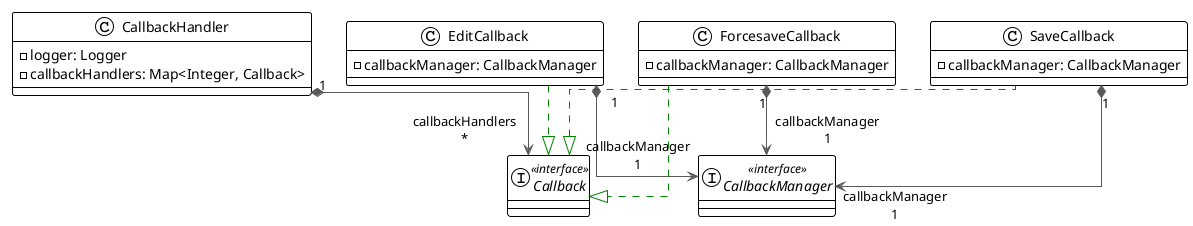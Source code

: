 @startuml

!theme plain
top to bottom direction
skinparam linetype ortho

interface Callback << interface >>
class CallbackHandler {
  - logger: Logger
  - callbackHandlers: Map<Integer, Callback>
}
interface CallbackManager << interface >>
class EditCallback {
  - callbackManager: CallbackManager
}
class ForcesaveCallback {
  - callbackManager: CallbackManager
}
class SaveCallback {
  - callbackManager: CallbackManager
}

CallbackHandler   "1" *-[#595959,plain]-> "callbackHandlers\n*" Callback          
EditCallback       -[#008200,dashed]-^  Callback          
EditCallback      "1" *-[#595959,plain]-> "callbackManager\n1" CallbackManager   
ForcesaveCallback  -[#008200,dashed]-^  Callback          
ForcesaveCallback "1" *-[#595959,plain]-> "callbackManager\n1" CallbackManager   
SaveCallback       -[#008200,dashed]-^  Callback          
SaveCallback      "1" *-[#595959,plain]-> "callbackManager\n1" CallbackManager   
@enduml
